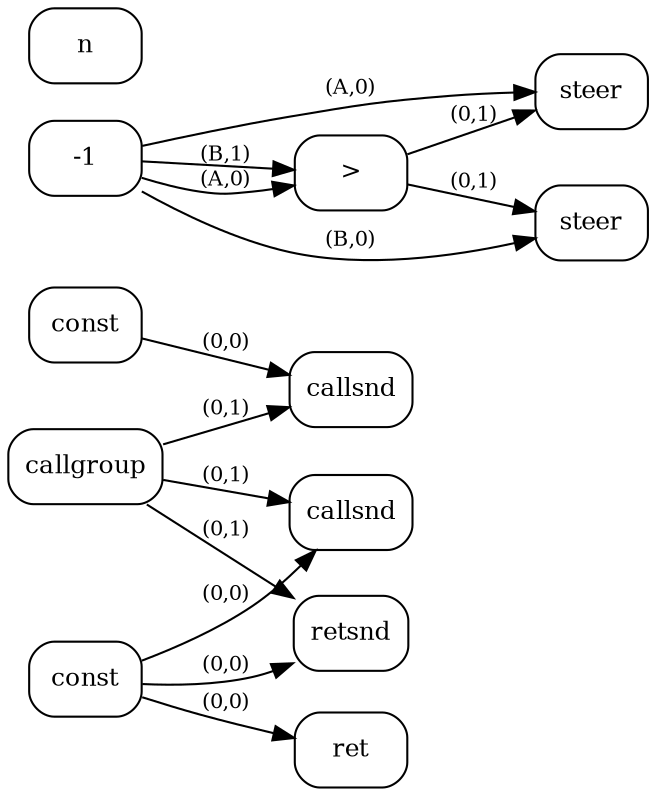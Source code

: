 digraph G {
  rankdir=LR;
  node [shape=box, style=rounded, fontsize=12];
  n0 [label="const"];
  n1 [label="const"];
  n2 [label="callgroup"];
  n3 [label="callsnd"];
  n4 [label="callsnd"];
  n5 [label="retsnd"];
  n6 [label=">"];
  n7 [label="steer"];
  n8 [label="steer"];
  n9 [label="ret"];
  n0 -> n3 [label="(0,0)", fontsize=10];
  n2 -> n3 [label="(0,1)", fontsize=10];
  n1 -> n4 [label="(0,0)", fontsize=10];
  n2 -> n4 [label="(0,1)", fontsize=10];
  n1 -> n5 [label="(0,0)", fontsize=10];
  n2 -> n5 [label="(0,1)", fontsize=10];
  n-1 -> n6 [label="(A,0)", fontsize=10];
  n-1 -> n6 [label="(B,1)", fontsize=10];
  n-1 -> n7 [label="(A,0)", fontsize=10];
  n6 -> n7 [label="(0,1)", fontsize=10];
  n-1 -> n8 [label="(B,0)", fontsize=10];
  n6 -> n8 [label="(0,1)", fontsize=10];
  n1 -> n9 [label="(0,0)", fontsize=10];
}
